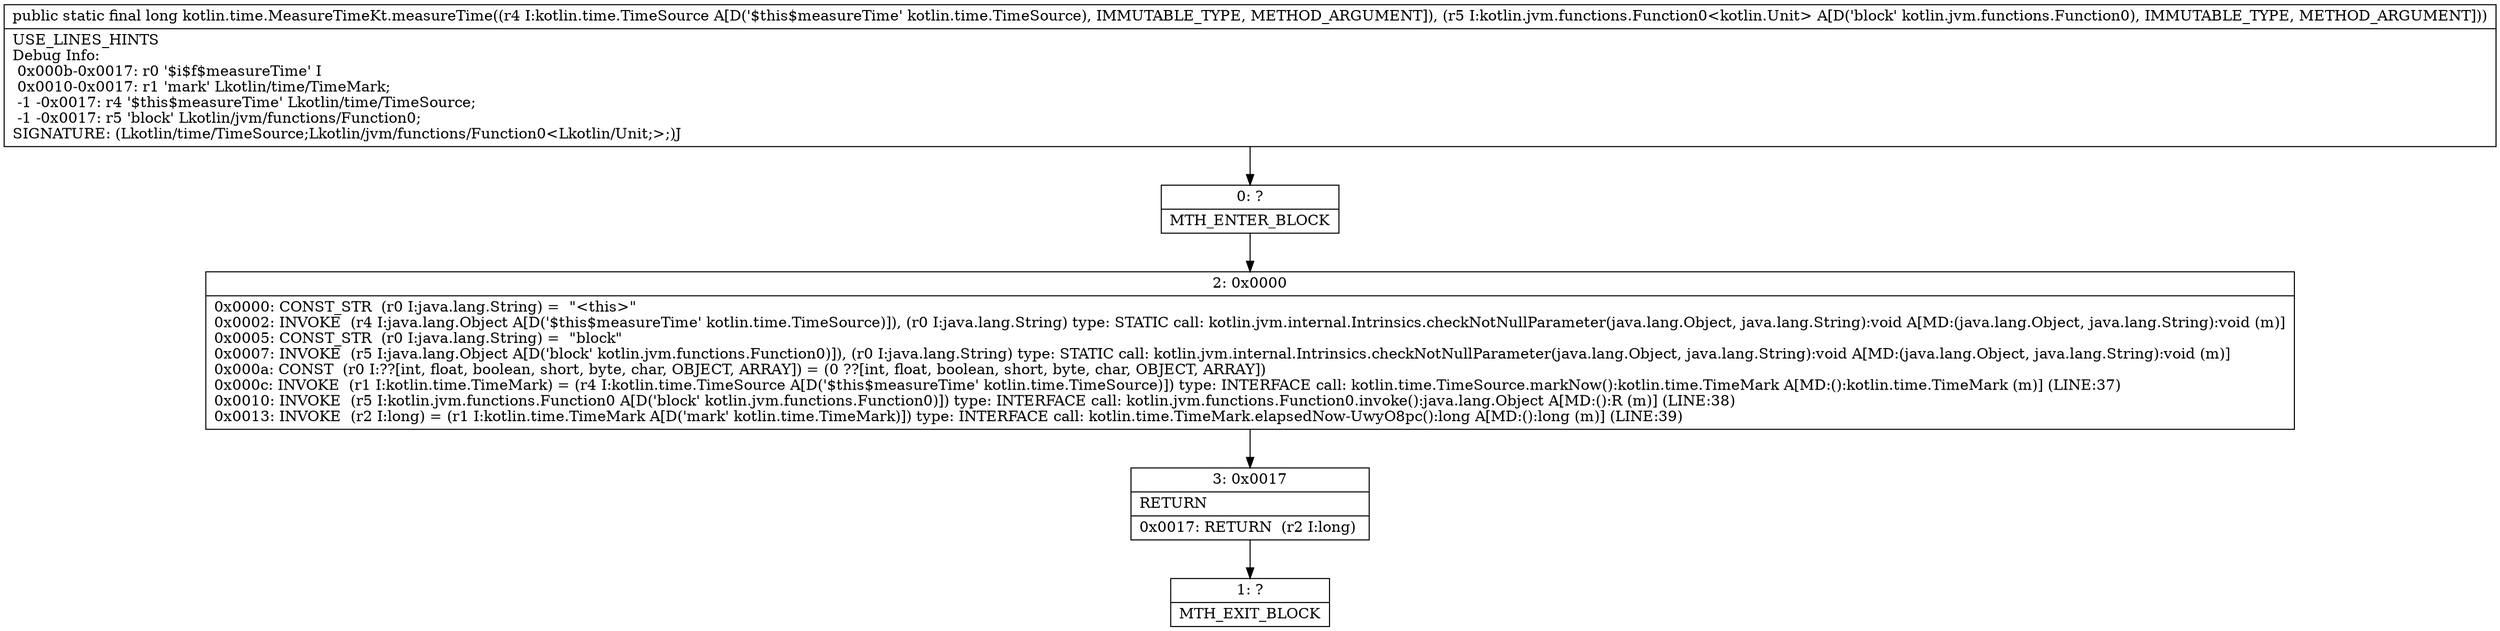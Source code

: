 digraph "CFG forkotlin.time.MeasureTimeKt.measureTime(Lkotlin\/time\/TimeSource;Lkotlin\/jvm\/functions\/Function0;)J" {
Node_0 [shape=record,label="{0\:\ ?|MTH_ENTER_BLOCK\l}"];
Node_2 [shape=record,label="{2\:\ 0x0000|0x0000: CONST_STR  (r0 I:java.lang.String) =  \"\<this\>\" \l0x0002: INVOKE  (r4 I:java.lang.Object A[D('$this$measureTime' kotlin.time.TimeSource)]), (r0 I:java.lang.String) type: STATIC call: kotlin.jvm.internal.Intrinsics.checkNotNullParameter(java.lang.Object, java.lang.String):void A[MD:(java.lang.Object, java.lang.String):void (m)]\l0x0005: CONST_STR  (r0 I:java.lang.String) =  \"block\" \l0x0007: INVOKE  (r5 I:java.lang.Object A[D('block' kotlin.jvm.functions.Function0)]), (r0 I:java.lang.String) type: STATIC call: kotlin.jvm.internal.Intrinsics.checkNotNullParameter(java.lang.Object, java.lang.String):void A[MD:(java.lang.Object, java.lang.String):void (m)]\l0x000a: CONST  (r0 I:??[int, float, boolean, short, byte, char, OBJECT, ARRAY]) = (0 ??[int, float, boolean, short, byte, char, OBJECT, ARRAY]) \l0x000c: INVOKE  (r1 I:kotlin.time.TimeMark) = (r4 I:kotlin.time.TimeSource A[D('$this$measureTime' kotlin.time.TimeSource)]) type: INTERFACE call: kotlin.time.TimeSource.markNow():kotlin.time.TimeMark A[MD:():kotlin.time.TimeMark (m)] (LINE:37)\l0x0010: INVOKE  (r5 I:kotlin.jvm.functions.Function0 A[D('block' kotlin.jvm.functions.Function0)]) type: INTERFACE call: kotlin.jvm.functions.Function0.invoke():java.lang.Object A[MD:():R (m)] (LINE:38)\l0x0013: INVOKE  (r2 I:long) = (r1 I:kotlin.time.TimeMark A[D('mark' kotlin.time.TimeMark)]) type: INTERFACE call: kotlin.time.TimeMark.elapsedNow\-UwyO8pc():long A[MD:():long (m)] (LINE:39)\l}"];
Node_3 [shape=record,label="{3\:\ 0x0017|RETURN\l|0x0017: RETURN  (r2 I:long) \l}"];
Node_1 [shape=record,label="{1\:\ ?|MTH_EXIT_BLOCK\l}"];
MethodNode[shape=record,label="{public static final long kotlin.time.MeasureTimeKt.measureTime((r4 I:kotlin.time.TimeSource A[D('$this$measureTime' kotlin.time.TimeSource), IMMUTABLE_TYPE, METHOD_ARGUMENT]), (r5 I:kotlin.jvm.functions.Function0\<kotlin.Unit\> A[D('block' kotlin.jvm.functions.Function0), IMMUTABLE_TYPE, METHOD_ARGUMENT]))  | USE_LINES_HINTS\lDebug Info:\l  0x000b\-0x0017: r0 '$i$f$measureTime' I\l  0x0010\-0x0017: r1 'mark' Lkotlin\/time\/TimeMark;\l  \-1 \-0x0017: r4 '$this$measureTime' Lkotlin\/time\/TimeSource;\l  \-1 \-0x0017: r5 'block' Lkotlin\/jvm\/functions\/Function0;\lSIGNATURE: (Lkotlin\/time\/TimeSource;Lkotlin\/jvm\/functions\/Function0\<Lkotlin\/Unit;\>;)J\l}"];
MethodNode -> Node_0;Node_0 -> Node_2;
Node_2 -> Node_3;
Node_3 -> Node_1;
}

